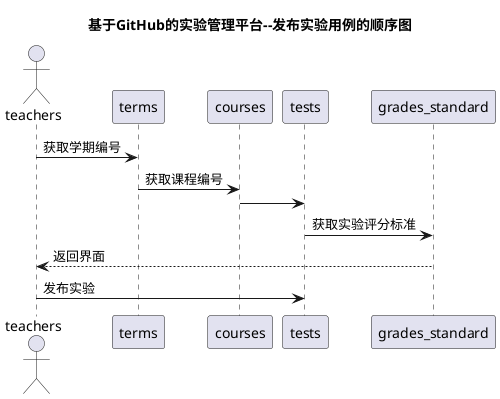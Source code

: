 @startuml
title 基于GitHub的实验管理平台--发布实验用例的顺序图
actor teachers
teachers -> terms : 获取学期编号
terms -> courses : 获取课程编号
courses -> tests
tests->grades_standard : 获取实验评分标准
grades_standard --> teachers : 返回界面
teachers -> tests : 发布实验
@enduml
